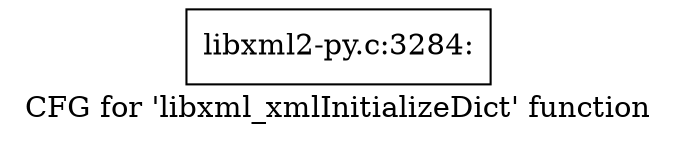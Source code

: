 digraph "CFG for 'libxml_xmlInitializeDict' function" {
	label="CFG for 'libxml_xmlInitializeDict' function";

	Node0x3f09e60 [shape=record,label="{libxml2-py.c:3284:}"];
}
